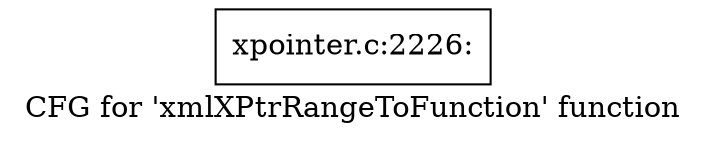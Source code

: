 digraph "CFG for 'xmlXPtrRangeToFunction' function" {
	label="CFG for 'xmlXPtrRangeToFunction' function";

	Node0x55f6904b9cc0 [shape=record,label="{xpointer.c:2226:}"];
}

